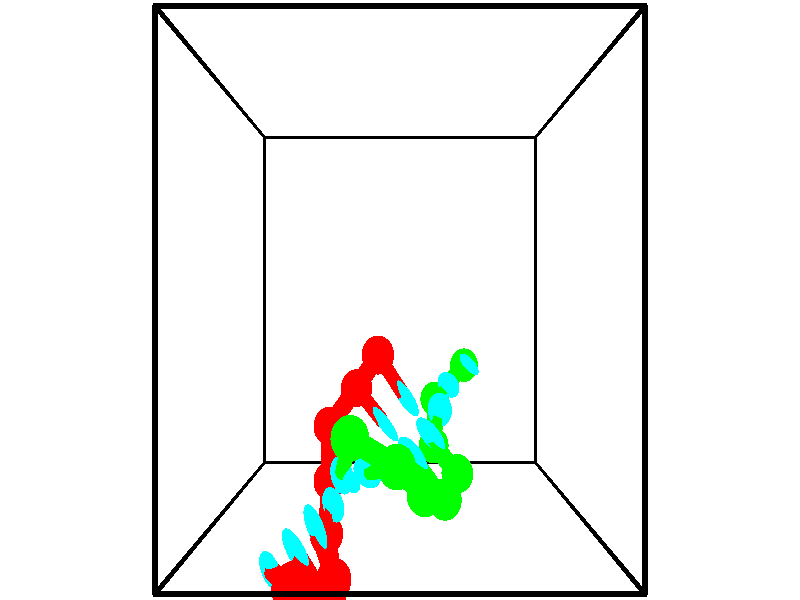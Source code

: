 // switches for output
#declare DRAW_BASES = 1; // possible values are 0, 1; only relevant for DNA ribbons
#declare DRAW_BASES_TYPE = 3; // possible values are 1, 2, 3; only relevant for DNA ribbons
#declare DRAW_FOG = 0; // set to 1 to enable fog

#include "colors.inc"

#include "transforms.inc"
background { rgb <1, 1, 1>}

#default {
   normal{
       ripples 0.25
       frequency 0.20
       turbulence 0.2
       lambda 5
   }
	finish {
		phong 0.1
		phong_size 40.
	}
}

// original window dimensions: 1024x640


// camera settings

camera {
	sky <-0, 1, 0>
	up <-0, 1, 0>
	right 1.6 * <1, 0, 0>
	location <2.5, 2.5, 11.1562>
	look_at <2.5, 2.5, 2.5>
	direction <0, 0, -8.6562>
	angle 67.0682
}


# declare cpy_camera_pos = <2.5, 2.5, 11.1562>;
# if (DRAW_FOG = 1)
fog {
	fog_type 2
	up vnormalize(cpy_camera_pos)
	color rgbt<1,1,1,0.3>
	distance 1e-5
	fog_alt 3e-3
	fog_offset 4
}
# end


// LIGHTS

# declare lum = 6;
global_settings {
	ambient_light rgb lum * <0.05, 0.05, 0.05>
	max_trace_level 15
}# declare cpy_direct_light_amount = 0.25;
light_source
{	1000 * <-1, -1, 1>,
	rgb lum * cpy_direct_light_amount
	parallel
}

light_source
{	1000 * <1, 1, -1>,
	rgb lum * cpy_direct_light_amount
	parallel
}

// strand 0

// nucleotide -1

// particle -1
sphere {
	<1.216502, -0.365092, 3.939066> 0.250000
	pigment { color rgbt <1,0,0,0> }
	no_shadow
}
cylinder {
	<0.990861, -0.388237, 3.609596>,  <0.855476, -0.402124, 3.411914>, 0.100000
	pigment { color rgbt <1,0,0,0> }
	no_shadow
}
cylinder {
	<0.990861, -0.388237, 3.609596>,  <1.216502, -0.365092, 3.939066>, 0.100000
	pigment { color rgbt <1,0,0,0> }
	no_shadow
}

// particle -1
sphere {
	<0.990861, -0.388237, 3.609596> 0.100000
	pigment { color rgbt <1,0,0,0> }
	no_shadow
}
sphere {
	0, 1
	scale<0.080000,0.200000,0.300000>
	matrix <0.802377, 0.197026, -0.563357,
		0.194855, -0.978692, -0.064757,
		-0.564112, -0.057814, -0.823672,
		0.821630, -0.405596, 3.362494>
	pigment { color rgbt <0,1,1,0> }
	no_shadow
}
cylinder {
	<1.554997, -0.756945, 3.349521>,  <1.216502, -0.365092, 3.939066>, 0.130000
	pigment { color rgbt <1,0,0,0> }
	no_shadow
}

// nucleotide -1

// particle -1
sphere {
	<1.554997, -0.756945, 3.349521> 0.250000
	pigment { color rgbt <1,0,0,0> }
	no_shadow
}
cylinder {
	<1.295950, -0.501244, 3.183655>,  <1.140522, -0.347823, 3.084135>, 0.100000
	pigment { color rgbt <1,0,0,0> }
	no_shadow
}
cylinder {
	<1.295950, -0.501244, 3.183655>,  <1.554997, -0.756945, 3.349521>, 0.100000
	pigment { color rgbt <1,0,0,0> }
	no_shadow
}

// particle -1
sphere {
	<1.295950, -0.501244, 3.183655> 0.100000
	pigment { color rgbt <1,0,0,0> }
	no_shadow
}
sphere {
	0, 1
	scale<0.080000,0.200000,0.300000>
	matrix <0.702121, 0.289238, -0.650667,
		-0.296004, -0.712528, -0.636149,
		-0.647617, 0.639253, -0.414665,
		1.101665, -0.309468, 3.059255>
	pigment { color rgbt <0,1,1,0> }
	no_shadow
}
cylinder {
	<1.563137, -0.790909, 2.647029>,  <1.554997, -0.756945, 3.349521>, 0.130000
	pigment { color rgbt <1,0,0,0> }
	no_shadow
}

// nucleotide -1

// particle -1
sphere {
	<1.563137, -0.790909, 2.647029> 0.250000
	pigment { color rgbt <1,0,0,0> }
	no_shadow
}
cylinder {
	<1.424065, -0.420349, 2.704857>,  <1.340621, -0.198013, 2.739554>, 0.100000
	pigment { color rgbt <1,0,0,0> }
	no_shadow
}
cylinder {
	<1.424065, -0.420349, 2.704857>,  <1.563137, -0.790909, 2.647029>, 0.100000
	pigment { color rgbt <1,0,0,0> }
	no_shadow
}

// particle -1
sphere {
	<1.424065, -0.420349, 2.704857> 0.100000
	pigment { color rgbt <1,0,0,0> }
	no_shadow
}
sphere {
	0, 1
	scale<0.080000,0.200000,0.300000>
	matrix <0.682667, 0.355811, -0.638252,
		-0.642716, -0.123215, -0.756131,
		-0.347681, 0.926400, 0.144571,
		1.319760, -0.142429, 2.748228>
	pigment { color rgbt <0,1,1,0> }
	no_shadow
}
cylinder {
	<1.385476, -0.460954, 2.005309>,  <1.563137, -0.790909, 2.647029>, 0.130000
	pigment { color rgbt <1,0,0,0> }
	no_shadow
}

// nucleotide -1

// particle -1
sphere {
	<1.385476, -0.460954, 2.005309> 0.250000
	pigment { color rgbt <1,0,0,0> }
	no_shadow
}
cylinder {
	<1.472426, -0.174309, 2.270401>,  <1.524597, -0.002321, 2.429456>, 0.100000
	pigment { color rgbt <1,0,0,0> }
	no_shadow
}
cylinder {
	<1.472426, -0.174309, 2.270401>,  <1.385476, -0.460954, 2.005309>, 0.100000
	pigment { color rgbt <1,0,0,0> }
	no_shadow
}

// particle -1
sphere {
	<1.472426, -0.174309, 2.270401> 0.100000
	pigment { color rgbt <1,0,0,0> }
	no_shadow
}
sphere {
	0, 1
	scale<0.080000,0.200000,0.300000>
	matrix <0.623697, 0.420304, -0.659049,
		-0.750833, 0.556605, -0.355586,
		0.217375, 0.716614, 0.662731,
		1.537639, 0.040675, 2.469220>
	pigment { color rgbt <0,1,1,0> }
	no_shadow
}
cylinder {
	<1.388100, 0.126338, 1.631970>,  <1.385476, -0.460954, 2.005309>, 0.130000
	pigment { color rgbt <1,0,0,0> }
	no_shadow
}

// nucleotide -1

// particle -1
sphere {
	<1.388100, 0.126338, 1.631970> 0.250000
	pigment { color rgbt <1,0,0,0> }
	no_shadow
}
cylinder {
	<1.583441, 0.216095, 1.969292>,  <1.700645, 0.269949, 2.171685>, 0.100000
	pigment { color rgbt <1,0,0,0> }
	no_shadow
}
cylinder {
	<1.583441, 0.216095, 1.969292>,  <1.388100, 0.126338, 1.631970>, 0.100000
	pigment { color rgbt <1,0,0,0> }
	no_shadow
}

// particle -1
sphere {
	<1.583441, 0.216095, 1.969292> 0.100000
	pigment { color rgbt <1,0,0,0> }
	no_shadow
}
sphere {
	0, 1
	scale<0.080000,0.200000,0.300000>
	matrix <0.657916, 0.540187, -0.524732,
		-0.573287, 0.811077, 0.116170,
		0.488352, 0.224393, 0.843303,
		1.729946, 0.283413, 2.222283>
	pigment { color rgbt <0,1,1,0> }
	no_shadow
}
cylinder {
	<1.390305, 0.849230, 1.650982>,  <1.388100, 0.126338, 1.631970>, 0.130000
	pigment { color rgbt <1,0,0,0> }
	no_shadow
}

// nucleotide -1

// particle -1
sphere {
	<1.390305, 0.849230, 1.650982> 0.250000
	pigment { color rgbt <1,0,0,0> }
	no_shadow
}
cylinder {
	<1.720141, 0.730865, 1.843849>,  <1.918043, 0.659847, 1.959569>, 0.100000
	pigment { color rgbt <1,0,0,0> }
	no_shadow
}
cylinder {
	<1.720141, 0.730865, 1.843849>,  <1.390305, 0.849230, 1.650982>, 0.100000
	pigment { color rgbt <1,0,0,0> }
	no_shadow
}

// particle -1
sphere {
	<1.720141, 0.730865, 1.843849> 0.100000
	pigment { color rgbt <1,0,0,0> }
	no_shadow
}
sphere {
	0, 1
	scale<0.080000,0.200000,0.300000>
	matrix <0.539151, 0.669211, -0.511344,
		-0.171359, 0.681611, 0.711366,
		0.824592, -0.295910, 0.482167,
		1.967519, 0.642092, 1.988499>
	pigment { color rgbt <0,1,1,0> }
	no_shadow
}
cylinder {
	<1.806944, 1.329702, 1.533594>,  <1.390305, 0.849230, 1.650982>, 0.130000
	pigment { color rgbt <1,0,0,0> }
	no_shadow
}

// nucleotide -1

// particle -1
sphere {
	<1.806944, 1.329702, 1.533594> 0.250000
	pigment { color rgbt <1,0,0,0> }
	no_shadow
}
cylinder {
	<2.069187, 1.089432, 1.716621>,  <2.226533, 0.945270, 1.826438>, 0.100000
	pigment { color rgbt <1,0,0,0> }
	no_shadow
}
cylinder {
	<2.069187, 1.089432, 1.716621>,  <1.806944, 1.329702, 1.533594>, 0.100000
	pigment { color rgbt <1,0,0,0> }
	no_shadow
}

// particle -1
sphere {
	<2.069187, 1.089432, 1.716621> 0.100000
	pigment { color rgbt <1,0,0,0> }
	no_shadow
}
sphere {
	0, 1
	scale<0.080000,0.200000,0.300000>
	matrix <0.746062, 0.608769, -0.269799,
		-0.116492, 0.518257, 0.847254,
		0.655607, -0.600675, 0.457569,
		2.265869, 0.909229, 1.853892>
	pigment { color rgbt <0,1,1,0> }
	no_shadow
}
cylinder {
	<2.159351, 1.791390, 1.832753>,  <1.806944, 1.329702, 1.533594>, 0.130000
	pigment { color rgbt <1,0,0,0> }
	no_shadow
}

// nucleotide -1

// particle -1
sphere {
	<2.159351, 1.791390, 1.832753> 0.250000
	pigment { color rgbt <1,0,0,0> }
	no_shadow
}
cylinder {
	<2.403202, 1.475296, 1.807823>,  <2.549512, 1.285640, 1.792865>, 0.100000
	pigment { color rgbt <1,0,0,0> }
	no_shadow
}
cylinder {
	<2.403202, 1.475296, 1.807823>,  <2.159351, 1.791390, 1.832753>, 0.100000
	pigment { color rgbt <1,0,0,0> }
	no_shadow
}

// particle -1
sphere {
	<2.403202, 1.475296, 1.807823> 0.100000
	pigment { color rgbt <1,0,0,0> }
	no_shadow
}
sphere {
	0, 1
	scale<0.080000,0.200000,0.300000>
	matrix <0.693413, 0.569725, -0.441126,
		0.384100, 0.225705, 0.895279,
		0.609627, -0.790235, -0.062324,
		2.586090, 1.238226, 1.789126>
	pigment { color rgbt <0,1,1,0> }
	no_shadow
}
// strand 1

// nucleotide -1

// particle -1
sphere {
	<3.654918, 1.519997, 0.256890> 0.250000
	pigment { color rgbt <0,1,0,0> }
	no_shadow
}
cylinder {
	<3.663076, 1.562080, 0.654587>,  <3.667972, 1.587330, 0.893205>, 0.100000
	pigment { color rgbt <0,1,0,0> }
	no_shadow
}
cylinder {
	<3.663076, 1.562080, 0.654587>,  <3.654918, 1.519997, 0.256890>, 0.100000
	pigment { color rgbt <0,1,0,0> }
	no_shadow
}

// particle -1
sphere {
	<3.663076, 1.562080, 0.654587> 0.100000
	pigment { color rgbt <0,1,0,0> }
	no_shadow
}
sphere {
	0, 1
	scale<0.080000,0.200000,0.300000>
	matrix <-0.685569, -0.722360, 0.090502,
		0.727722, -0.683467, 0.057395,
		0.020395, 0.105208, 0.994241,
		3.669195, 1.593643, 0.952859>
	pigment { color rgbt <0,1,1,0> }
	no_shadow
}
cylinder {
	<3.109208, 1.051504, 0.528419>,  <3.654918, 1.519997, 0.256890>, 0.130000
	pigment { color rgbt <0,1,0,0> }
	no_shadow
}

// nucleotide -1

// particle -1
sphere {
	<3.109208, 1.051504, 0.528419> 0.250000
	pigment { color rgbt <0,1,0,0> }
	no_shadow
}
cylinder {
	<3.219746, 1.207794, 0.879639>,  <3.286068, 1.301568, 1.090370>, 0.100000
	pigment { color rgbt <0,1,0,0> }
	no_shadow
}
cylinder {
	<3.219746, 1.207794, 0.879639>,  <3.109208, 1.051504, 0.528419>, 0.100000
	pigment { color rgbt <0,1,0,0> }
	no_shadow
}

// particle -1
sphere {
	<3.219746, 1.207794, 0.879639> 0.100000
	pigment { color rgbt <0,1,0,0> }
	no_shadow
}
sphere {
	0, 1
	scale<0.080000,0.200000,0.300000>
	matrix <-0.669753, -0.576936, 0.467521,
		0.689250, -0.717271, 0.102257,
		0.276343, 0.390725, 0.878048,
		3.302649, 1.325012, 1.143053>
	pigment { color rgbt <0,1,1,0> }
	no_shadow
}
cylinder {
	<3.066574, 0.465204, 1.001628>,  <3.109208, 1.051504, 0.528419>, 0.130000
	pigment { color rgbt <0,1,0,0> }
	no_shadow
}

// nucleotide -1

// particle -1
sphere {
	<3.066574, 0.465204, 1.001628> 0.250000
	pigment { color rgbt <0,1,0,0> }
	no_shadow
}
cylinder {
	<3.108757, 0.783592, 1.240059>,  <3.134067, 0.974625, 1.383117>, 0.100000
	pigment { color rgbt <0,1,0,0> }
	no_shadow
}
cylinder {
	<3.108757, 0.783592, 1.240059>,  <3.066574, 0.465204, 1.001628>, 0.100000
	pigment { color rgbt <0,1,0,0> }
	no_shadow
}

// particle -1
sphere {
	<3.108757, 0.783592, 1.240059> 0.100000
	pigment { color rgbt <0,1,0,0> }
	no_shadow
}
sphere {
	0, 1
	scale<0.080000,0.200000,0.300000>
	matrix <-0.361087, -0.527856, 0.768755,
		0.926550, -0.296308, 0.231748,
		0.105459, 0.795971, 0.596078,
		3.140395, 1.022384, 1.418882>
	pigment { color rgbt <0,1,1,0> }
	no_shadow
}
cylinder {
	<3.405116, 0.219142, 1.632139>,  <3.066574, 0.465204, 1.001628>, 0.130000
	pigment { color rgbt <0,1,0,0> }
	no_shadow
}

// nucleotide -1

// particle -1
sphere {
	<3.405116, 0.219142, 1.632139> 0.250000
	pigment { color rgbt <0,1,0,0> }
	no_shadow
}
cylinder {
	<3.159313, 0.523903, 1.714005>,  <3.011832, 0.706760, 1.763124>, 0.100000
	pigment { color rgbt <0,1,0,0> }
	no_shadow
}
cylinder {
	<3.159313, 0.523903, 1.714005>,  <3.405116, 0.219142, 1.632139>, 0.100000
	pigment { color rgbt <0,1,0,0> }
	no_shadow
}

// particle -1
sphere {
	<3.159313, 0.523903, 1.714005> 0.100000
	pigment { color rgbt <0,1,0,0> }
	no_shadow
}
sphere {
	0, 1
	scale<0.080000,0.200000,0.300000>
	matrix <-0.521142, -0.586798, 0.619741,
		0.592278, 0.274176, 0.757651,
		-0.614506, 0.761903, 0.204663,
		2.974962, 0.752474, 1.775403>
	pigment { color rgbt <0,1,1,0> }
	no_shadow
}
cylinder {
	<3.160059, 0.043016, 2.234918>,  <3.405116, 0.219142, 1.632139>, 0.130000
	pigment { color rgbt <0,1,0,0> }
	no_shadow
}

// nucleotide -1

// particle -1
sphere {
	<3.160059, 0.043016, 2.234918> 0.250000
	pigment { color rgbt <0,1,0,0> }
	no_shadow
}
cylinder {
	<2.892870, 0.327728, 2.148033>,  <2.732557, 0.498556, 2.095902>, 0.100000
	pigment { color rgbt <0,1,0,0> }
	no_shadow
}
cylinder {
	<2.892870, 0.327728, 2.148033>,  <3.160059, 0.043016, 2.234918>, 0.100000
	pigment { color rgbt <0,1,0,0> }
	no_shadow
}

// particle -1
sphere {
	<2.892870, 0.327728, 2.148033> 0.100000
	pigment { color rgbt <0,1,0,0> }
	no_shadow
}
sphere {
	0, 1
	scale<0.080000,0.200000,0.300000>
	matrix <-0.616750, -0.366142, 0.696822,
		0.416453, 0.599423, 0.683563,
		-0.667972, 0.711781, -0.217213,
		2.692478, 0.541263, 2.082869>
	pigment { color rgbt <0,1,1,0> }
	no_shadow
}
cylinder {
	<2.841340, 0.253506, 2.799938>,  <3.160059, 0.043016, 2.234918>, 0.130000
	pigment { color rgbt <0,1,0,0> }
	no_shadow
}

// nucleotide -1

// particle -1
sphere {
	<2.841340, 0.253506, 2.799938> 0.250000
	pigment { color rgbt <0,1,0,0> }
	no_shadow
}
cylinder {
	<2.563503, 0.353554, 2.530128>,  <2.396801, 0.413582, 2.368243>, 0.100000
	pigment { color rgbt <0,1,0,0> }
	no_shadow
}
cylinder {
	<2.563503, 0.353554, 2.530128>,  <2.841340, 0.253506, 2.799938>, 0.100000
	pigment { color rgbt <0,1,0,0> }
	no_shadow
}

// particle -1
sphere {
	<2.563503, 0.353554, 2.530128> 0.100000
	pigment { color rgbt <0,1,0,0> }
	no_shadow
}
sphere {
	0, 1
	scale<0.080000,0.200000,0.300000>
	matrix <-0.718780, -0.202228, 0.665176,
		0.029965, 0.946860, 0.320246,
		-0.694591, 0.250119, -0.674525,
		2.355126, 0.428589, 2.327771>
	pigment { color rgbt <0,1,1,0> }
	no_shadow
}
cylinder {
	<2.459583, 0.672007, 3.220524>,  <2.841340, 0.253506, 2.799938>, 0.130000
	pigment { color rgbt <0,1,0,0> }
	no_shadow
}

// nucleotide -1

// particle -1
sphere {
	<2.459583, 0.672007, 3.220524> 0.250000
	pigment { color rgbt <0,1,0,0> }
	no_shadow
}
cylinder {
	<2.219173, 0.566162, 2.918861>,  <2.074928, 0.502655, 2.737864>, 0.100000
	pigment { color rgbt <0,1,0,0> }
	no_shadow
}
cylinder {
	<2.219173, 0.566162, 2.918861>,  <2.459583, 0.672007, 3.220524>, 0.100000
	pigment { color rgbt <0,1,0,0> }
	no_shadow
}

// particle -1
sphere {
	<2.219173, 0.566162, 2.918861> 0.100000
	pigment { color rgbt <0,1,0,0> }
	no_shadow
}
sphere {
	0, 1
	scale<0.080000,0.200000,0.300000>
	matrix <-0.684298, -0.317142, 0.656625,
		-0.412925, 0.910715, 0.009537,
		-0.601023, -0.264611, -0.754157,
		2.038867, 0.486779, 2.692614>
	pigment { color rgbt <0,1,1,0> }
	no_shadow
}
cylinder {
	<1.849421, 1.004388, 3.324036>,  <2.459583, 0.672007, 3.220524>, 0.130000
	pigment { color rgbt <0,1,0,0> }
	no_shadow
}

// nucleotide -1

// particle -1
sphere {
	<1.849421, 1.004388, 3.324036> 0.250000
	pigment { color rgbt <0,1,0,0> }
	no_shadow
}
cylinder {
	<1.764324, 0.711327, 3.065437>,  <1.713266, 0.535489, 2.910278>, 0.100000
	pigment { color rgbt <0,1,0,0> }
	no_shadow
}
cylinder {
	<1.764324, 0.711327, 3.065437>,  <1.849421, 1.004388, 3.324036>, 0.100000
	pigment { color rgbt <0,1,0,0> }
	no_shadow
}

// particle -1
sphere {
	<1.764324, 0.711327, 3.065437> 0.100000
	pigment { color rgbt <0,1,0,0> }
	no_shadow
}
sphere {
	0, 1
	scale<0.080000,0.200000,0.300000>
	matrix <-0.621257, -0.409262, 0.668240,
		-0.754176, 0.543803, -0.368100,
		-0.212742, -0.732655, -0.646497,
		1.700502, 0.491530, 2.871488>
	pigment { color rgbt <0,1,1,0> }
	no_shadow
}
// box output
cylinder {
	<0.000000, 0.000000, 0.000000>,  <5.000000, 0.000000, 0.000000>, 0.025000
	pigment { color rgbt <0,0,0,0> }
	no_shadow
}
cylinder {
	<0.000000, 0.000000, 0.000000>,  <0.000000, 5.000000, 0.000000>, 0.025000
	pigment { color rgbt <0,0,0,0> }
	no_shadow
}
cylinder {
	<0.000000, 0.000000, 0.000000>,  <0.000000, 0.000000, 5.000000>, 0.025000
	pigment { color rgbt <0,0,0,0> }
	no_shadow
}
cylinder {
	<5.000000, 5.000000, 5.000000>,  <0.000000, 5.000000, 5.000000>, 0.025000
	pigment { color rgbt <0,0,0,0> }
	no_shadow
}
cylinder {
	<5.000000, 5.000000, 5.000000>,  <5.000000, 0.000000, 5.000000>, 0.025000
	pigment { color rgbt <0,0,0,0> }
	no_shadow
}
cylinder {
	<5.000000, 5.000000, 5.000000>,  <5.000000, 5.000000, 0.000000>, 0.025000
	pigment { color rgbt <0,0,0,0> }
	no_shadow
}
cylinder {
	<0.000000, 0.000000, 5.000000>,  <0.000000, 5.000000, 5.000000>, 0.025000
	pigment { color rgbt <0,0,0,0> }
	no_shadow
}
cylinder {
	<0.000000, 0.000000, 5.000000>,  <5.000000, 0.000000, 5.000000>, 0.025000
	pigment { color rgbt <0,0,0,0> }
	no_shadow
}
cylinder {
	<5.000000, 5.000000, 0.000000>,  <0.000000, 5.000000, 0.000000>, 0.025000
	pigment { color rgbt <0,0,0,0> }
	no_shadow
}
cylinder {
	<5.000000, 5.000000, 0.000000>,  <5.000000, 0.000000, 0.000000>, 0.025000
	pigment { color rgbt <0,0,0,0> }
	no_shadow
}
cylinder {
	<5.000000, 0.000000, 5.000000>,  <5.000000, 0.000000, 0.000000>, 0.025000
	pigment { color rgbt <0,0,0,0> }
	no_shadow
}
cylinder {
	<0.000000, 5.000000, 0.000000>,  <0.000000, 5.000000, 5.000000>, 0.025000
	pigment { color rgbt <0,0,0,0> }
	no_shadow
}
// end of box output
